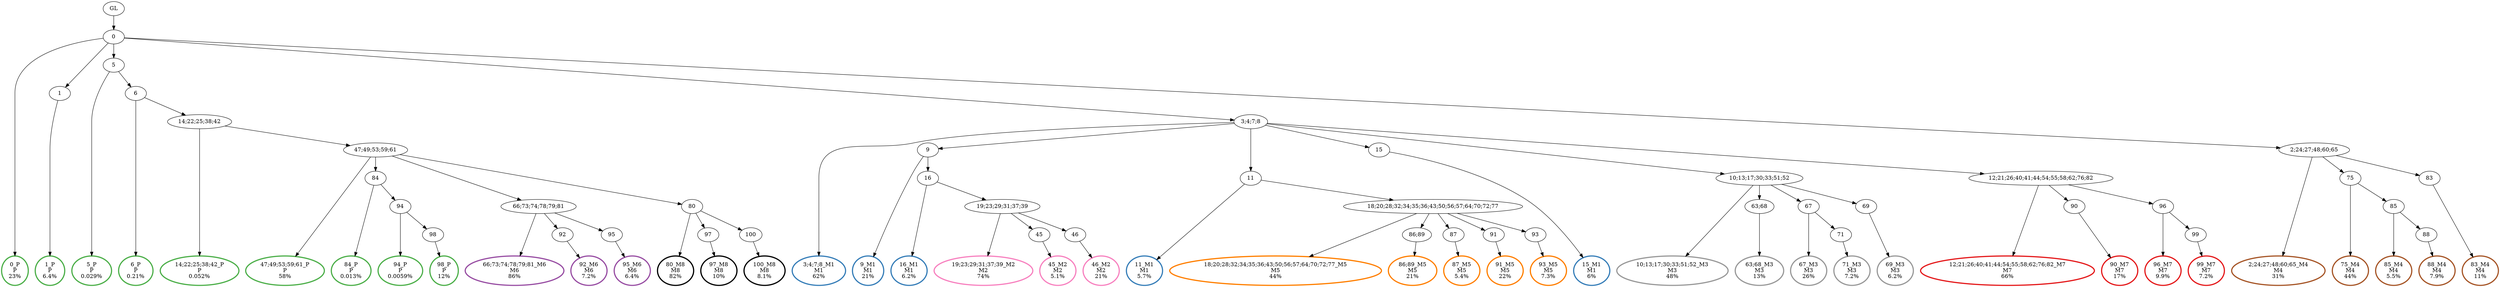 digraph T {
	{
		rank=same
		82 [penwidth=3,colorscheme=set19,color=3,label="0_P\nP\n23%"]
		80 [penwidth=3,colorscheme=set19,color=3,label="1_P\nP\n6.4%"]
		78 [penwidth=3,colorscheme=set19,color=3,label="5_P\nP\n0.029%"]
		76 [penwidth=3,colorscheme=set19,color=3,label="6_P\nP\n0.21%"]
		74 [penwidth=3,colorscheme=set19,color=3,label="14;22;25;38;42_P\nP\n0.052%"]
		72 [penwidth=3,colorscheme=set19,color=3,label="47;49;53;59;61_P\nP\n58%"]
		70 [penwidth=3,colorscheme=set19,color=3,label="84_P\nP\n0.013%"]
		68 [penwidth=3,colorscheme=set19,color=3,label="94_P\nP\n0.0059%"]
		66 [penwidth=3,colorscheme=set19,color=3,label="98_P\nP\n12%"]
		64 [penwidth=3,colorscheme=set19,color=2,label="3;4;7;8_M1\nM1\n62%"]
		62 [penwidth=3,colorscheme=set19,color=2,label="9_M1\nM1\n21%"]
		60 [penwidth=3,colorscheme=set19,color=2,label="16_M1\nM1\n6.2%"]
		58 [penwidth=3,colorscheme=set19,color=2,label="11_M1\nM1\n5.7%"]
		56 [penwidth=3,colorscheme=set19,color=2,label="15_M1\nM1\n6%"]
		54 [penwidth=3,colorscheme=set19,color=8,label="19;23;29;31;37;39_M2\nM2\n74%"]
		52 [penwidth=3,colorscheme=set19,color=8,label="45_M2\nM2\n5.1%"]
		50 [penwidth=3,colorscheme=set19,color=8,label="46_M2\nM2\n21%"]
		48 [penwidth=3,colorscheme=set19,color=9,label="10;13;17;30;33;51;52_M3\nM3\n48%"]
		46 [penwidth=3,colorscheme=set19,color=9,label="63;68_M3\nM3\n13%"]
		44 [penwidth=3,colorscheme=set19,color=9,label="67_M3\nM3\n26%"]
		42 [penwidth=3,colorscheme=set19,color=9,label="71_M3\nM3\n7.2%"]
		40 [penwidth=3,colorscheme=set19,color=9,label="69_M3\nM3\n6.2%"]
		38 [penwidth=3,colorscheme=set19,color=7,label="2;24;27;48;60;65_M4\nM4\n31%"]
		36 [penwidth=3,colorscheme=set19,color=7,label="75_M4\nM4\n44%"]
		34 [penwidth=3,colorscheme=set19,color=7,label="85_M4\nM4\n5.5%"]
		32 [penwidth=3,colorscheme=set19,color=7,label="88_M4\nM4\n7.9%"]
		30 [penwidth=3,colorscheme=set19,color=7,label="83_M4\nM4\n11%"]
		28 [penwidth=3,colorscheme=set19,color=5,label="18;20;28;32;34;35;36;43;50;56;57;64;70;72;77_M5\nM5\n44%"]
		26 [penwidth=3,colorscheme=set19,color=5,label="86;89_M5\nM5\n21%"]
		24 [penwidth=3,colorscheme=set19,color=5,label="87_M5\nM5\n5.4%"]
		22 [penwidth=3,colorscheme=set19,color=5,label="91_M5\nM5\n22%"]
		20 [penwidth=3,colorscheme=set19,color=5,label="93_M5\nM5\n7.3%"]
		18 [penwidth=3,colorscheme=set19,color=4,label="66;73;74;78;79;81_M6\nM6\n86%"]
		16 [penwidth=3,colorscheme=set19,color=4,label="92_M6\nM6\n7.2%"]
		14 [penwidth=3,colorscheme=set19,color=4,label="95_M6\nM6\n6.4%"]
		12 [penwidth=3,colorscheme=set19,color=1,label="12;21;26;40;41;44;54;55;58;62;76;82_M7\nM7\n66%"]
		10 [penwidth=3,colorscheme=set19,color=1,label="90_M7\nM7\n17%"]
		8 [penwidth=3,colorscheme=set19,color=1,label="96_M7\nM7\n9.9%"]
		6 [penwidth=3,colorscheme=set19,color=1,label="99_M7\nM7\n7.2%"]
		4 [penwidth=3,colorscheme=set19,color=10,label="80_M8\nM8\n82%"]
		2 [penwidth=3,colorscheme=set19,color=10,label="97_M8\nM8\n10%"]
		0 [penwidth=3,colorscheme=set19,color=10,label="100_M8\nM8\n8.1%"]
	}
	84 [label="GL"]
	83 [label="0"]
	81 [label="1"]
	79 [label="5"]
	77 [label="6"]
	75 [label="14;22;25;38;42"]
	73 [label="47;49;53;59;61"]
	71 [label="84"]
	69 [label="94"]
	67 [label="98"]
	65 [label="3;4;7;8"]
	63 [label="9"]
	61 [label="16"]
	59 [label="11"]
	57 [label="15"]
	55 [label="19;23;29;31;37;39"]
	53 [label="45"]
	51 [label="46"]
	49 [label="10;13;17;30;33;51;52"]
	47 [label="63;68"]
	45 [label="67"]
	43 [label="71"]
	41 [label="69"]
	39 [label="2;24;27;48;60;65"]
	37 [label="75"]
	35 [label="85"]
	33 [label="88"]
	31 [label="83"]
	29 [label="18;20;28;32;34;35;36;43;50;56;57;64;70;72;77"]
	27 [label="86;89"]
	25 [label="87"]
	23 [label="91"]
	21 [label="93"]
	19 [label="66;73;74;78;79;81"]
	17 [label="92"]
	15 [label="95"]
	13 [label="12;21;26;40;41;44;54;55;58;62;76;82"]
	11 [label="90"]
	9 [label="96"]
	7 [label="99"]
	5 [label="80"]
	3 [label="97"]
	1 [label="100"]
	84 -> 83
	83 -> 82
	83 -> 81
	83 -> 79
	83 -> 65
	83 -> 39
	81 -> 80
	79 -> 78
	79 -> 77
	77 -> 76
	77 -> 75
	75 -> 74
	75 -> 73
	73 -> 72
	73 -> 71
	73 -> 19
	73 -> 5
	71 -> 70
	71 -> 69
	69 -> 68
	69 -> 67
	67 -> 66
	65 -> 64
	65 -> 63
	65 -> 59
	65 -> 57
	65 -> 49
	65 -> 13
	63 -> 62
	63 -> 61
	61 -> 60
	61 -> 55
	59 -> 58
	59 -> 29
	57 -> 56
	55 -> 54
	55 -> 53
	55 -> 51
	53 -> 52
	51 -> 50
	49 -> 48
	49 -> 47
	49 -> 45
	49 -> 41
	47 -> 46
	45 -> 44
	45 -> 43
	43 -> 42
	41 -> 40
	39 -> 38
	39 -> 37
	39 -> 31
	37 -> 36
	37 -> 35
	35 -> 34
	35 -> 33
	33 -> 32
	31 -> 30
	29 -> 28
	29 -> 27
	29 -> 25
	29 -> 23
	29 -> 21
	27 -> 26
	25 -> 24
	23 -> 22
	21 -> 20
	19 -> 18
	19 -> 17
	19 -> 15
	17 -> 16
	15 -> 14
	13 -> 12
	13 -> 11
	13 -> 9
	11 -> 10
	9 -> 8
	9 -> 7
	7 -> 6
	5 -> 4
	5 -> 3
	5 -> 1
	3 -> 2
	1 -> 0
}
